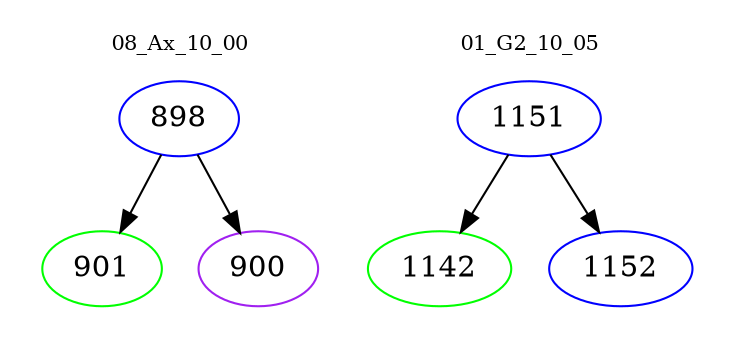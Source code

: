 digraph{
subgraph cluster_0 {
color = white
label = "08_Ax_10_00";
fontsize=10;
T0_898 [label="898", color="blue"]
T0_898 -> T0_901 [color="black"]
T0_901 [label="901", color="green"]
T0_898 -> T0_900 [color="black"]
T0_900 [label="900", color="purple"]
}
subgraph cluster_1 {
color = white
label = "01_G2_10_05";
fontsize=10;
T1_1151 [label="1151", color="blue"]
T1_1151 -> T1_1142 [color="black"]
T1_1142 [label="1142", color="green"]
T1_1151 -> T1_1152 [color="black"]
T1_1152 [label="1152", color="blue"]
}
}
